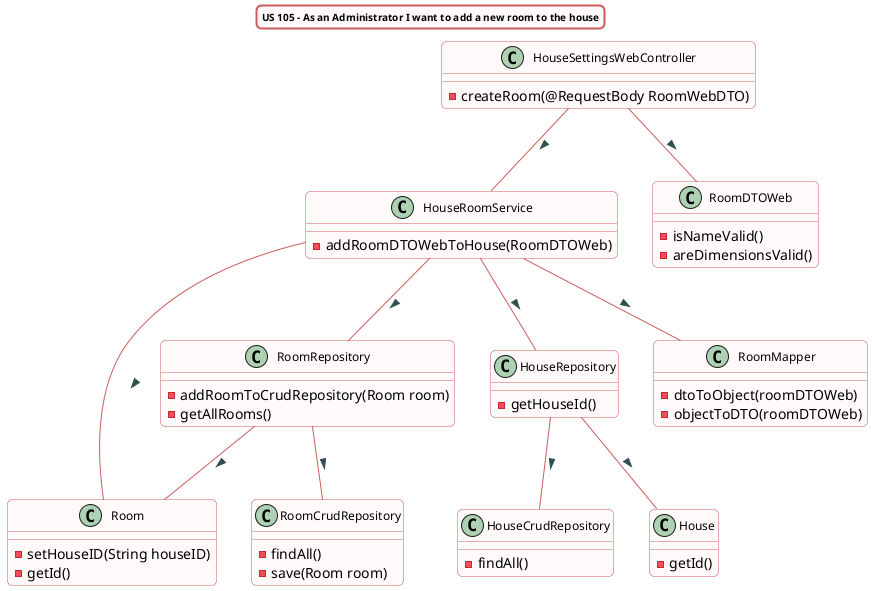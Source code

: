 @startuml

title US 105 - As an Administrator I want to add a new room to the house
skinparam titleBorderRoundCorner 10
skinparam titleBorderThickness 2
skinparam titleBorderColor indianred
skinparam titleBackgroundColor Snow
skinparam FontName quicksand
skinparam titleFontSize 10
skinparam roundcorner 10


skinparam class {
  BorderColor indianred
  BackgroundColor indianred
  BackgroundColor Snow
   roundcorner 10
   ArrowFontName Verdana
   ArrowColor indianred
   ArrowFontColor darkslategrey
   FontSize 12
}

class HouseSettingsWebController
class HouseRoomService
class RoomRepository
class HouseRepository
class Room
class RoomMapper
class HouseCrudRepository
class RoomCrudRepository

HouseSettingsWebController -- HouseRoomService: >
HouseSettingsWebController -- RoomDTOWeb: >
HouseRoomService -- RoomMapper : >
HouseRoomService -- HouseRepository : >
HouseRoomService -- RoomRepository : >
HouseRoomService -- Room : >
HouseRepository -- HouseCrudRepository : >
HouseRepository -- House : >
RoomRepository -- RoomCrudRepository : >
RoomRepository -- Room : >




class HouseSettingsWebController {
-createRoom(@RequestBody RoomWebDTO)
}

class RoomDTOWeb {
-isNameValid()
-areDimensionsValid()
}

class HouseRoomService {
-addRoomDTOWebToHouse(RoomDTOWeb)
}

class Room{
-setHouseID(String houseID)
-getId()
}

class RoomMapper{
-dtoToObject(roomDTOWeb)
-objectToDTO(roomDTOWeb)
}


class RoomRepository {
- addRoomToCrudRepository(Room room)
-getAllRooms()
}

class HouseRepository {
- getHouseId()
}

class House {
- getId()
}

class RoomCrudRepository{
-findAll()
-save(Room room)
}

class HouseCrudRepository{
-findAll()
}

@enduml